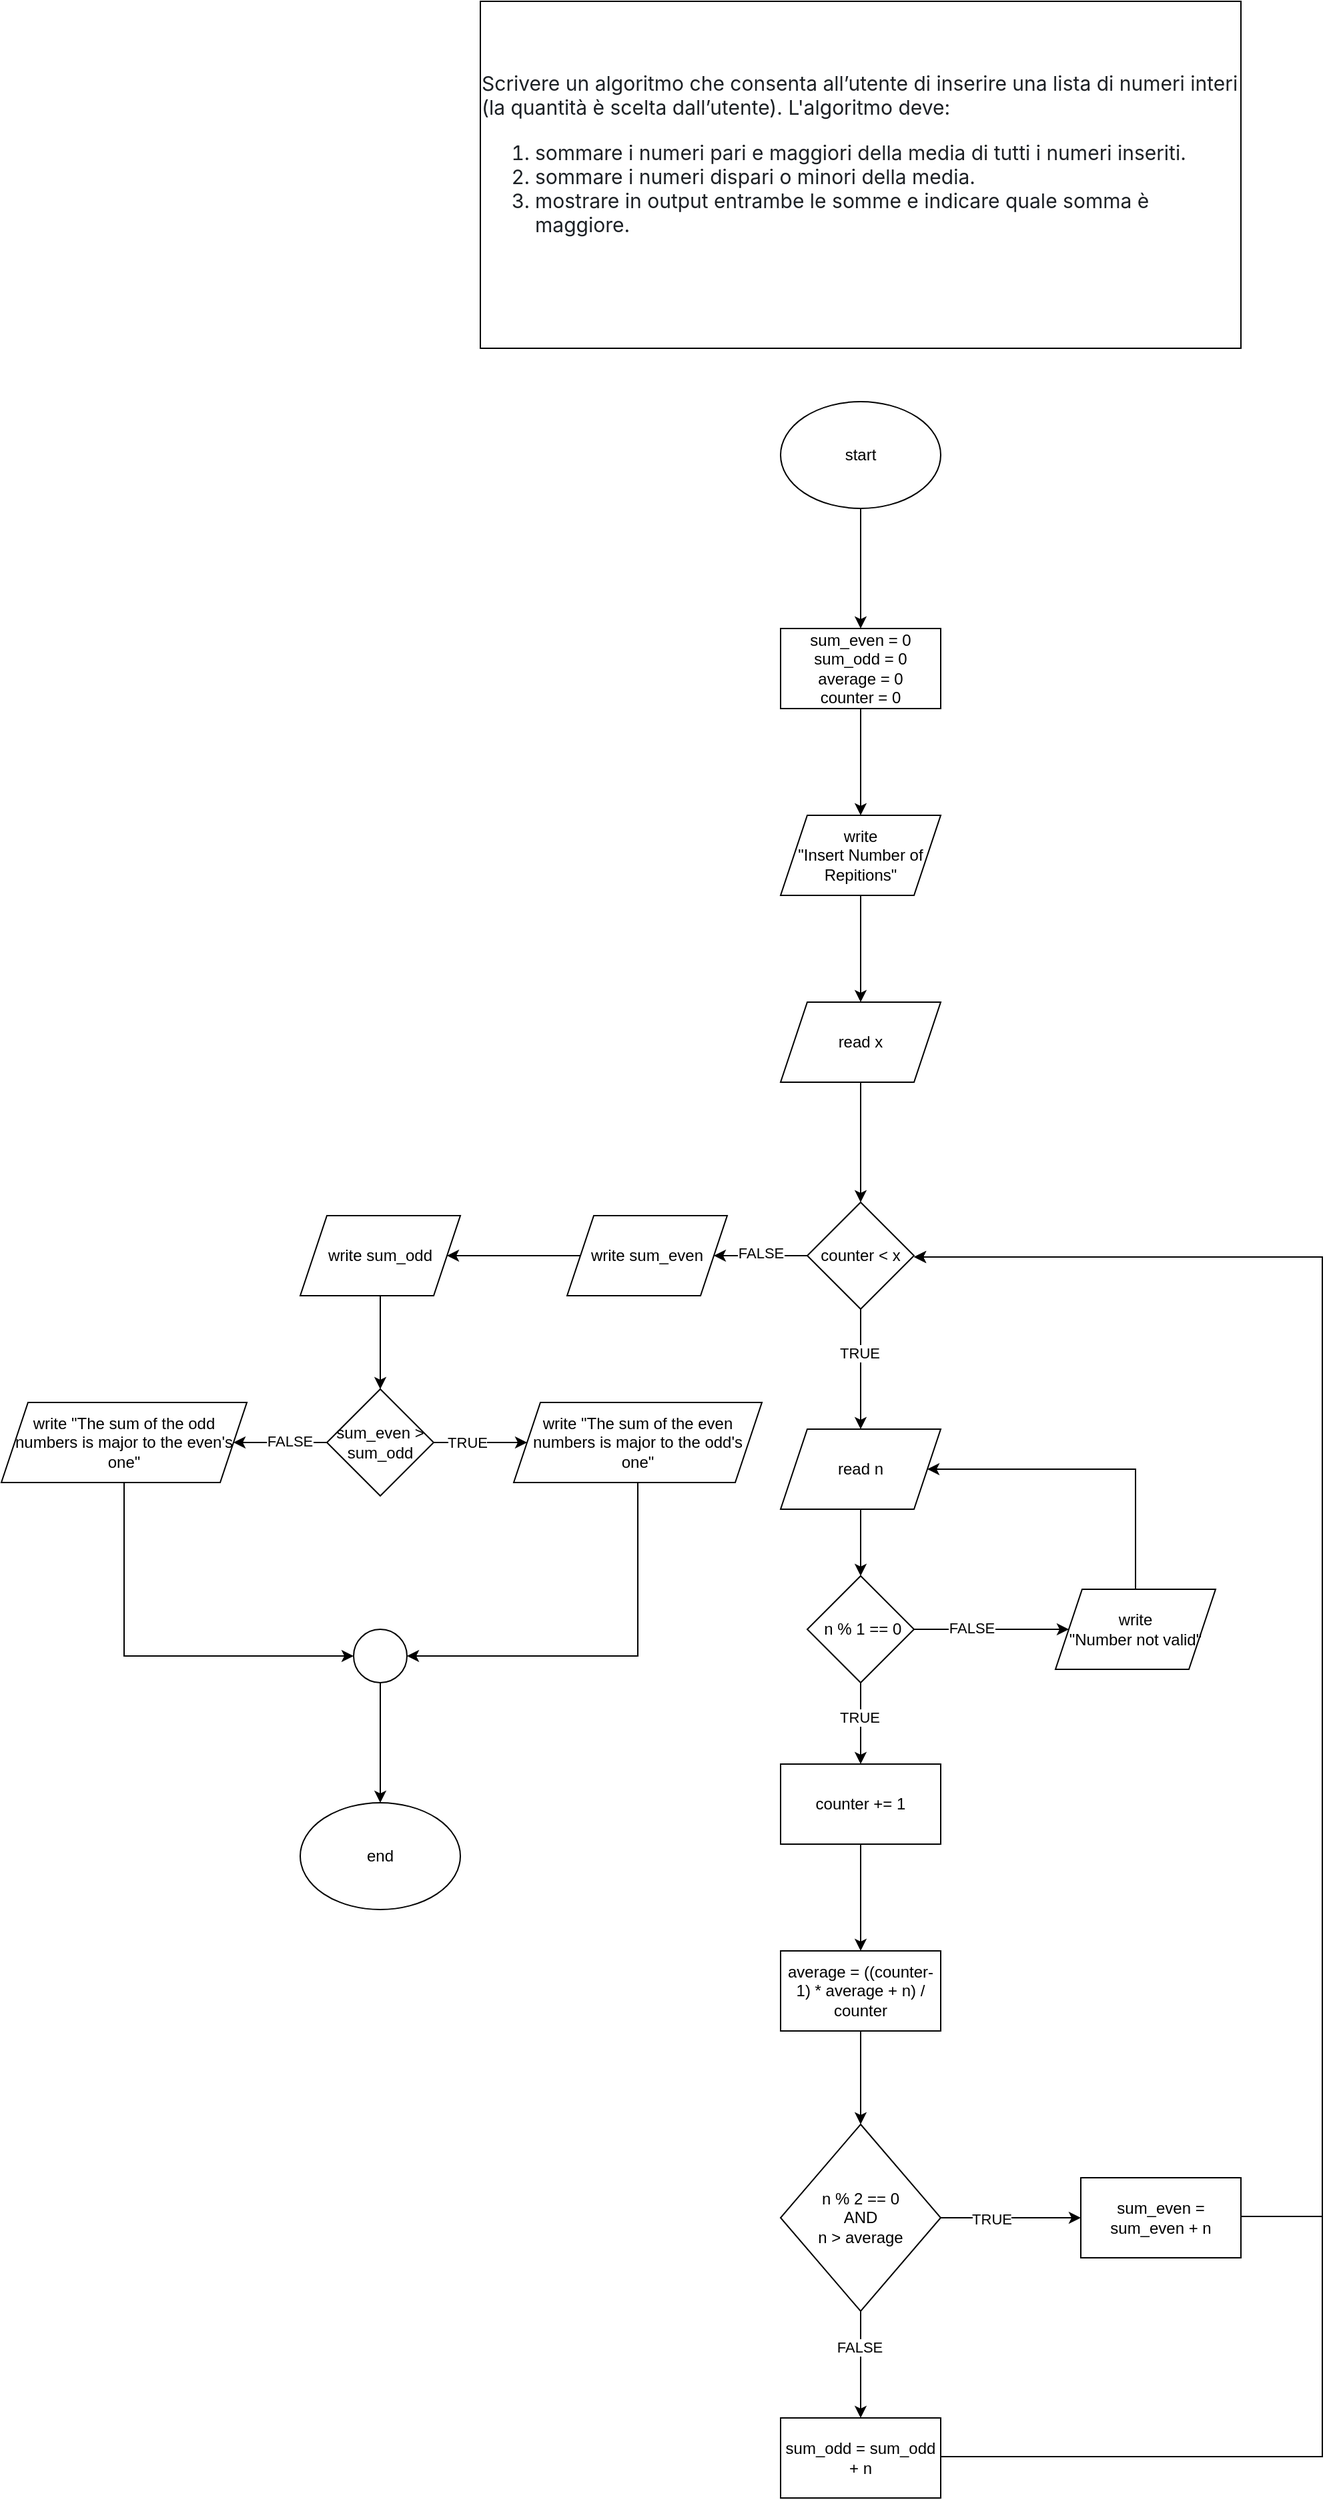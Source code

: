 <mxfile version="26.0.10">
  <diagram name="Pagina-1" id="tE8Bh2vrB83mvOTk65Qj">
    <mxGraphModel dx="2181" dy="600" grid="1" gridSize="10" guides="1" tooltips="1" connect="1" arrows="1" fold="1" page="1" pageScale="1" pageWidth="827" pageHeight="1169" math="0" shadow="0">
      <root>
        <mxCell id="0" />
        <mxCell id="1" parent="0" />
        <mxCell id="kOlza7kZKhELkAWkH2T2-1" value="&#xa;&lt;p style=&quot;box-sizing: border-box; margin-top: 0px; margin-bottom: 1rem; color: rgb(29, 33, 37); font-family: -apple-system, BlinkMacSystemFont, &amp;quot;Segoe UI&amp;quot;, Roboto, &amp;quot;Helvetica Neue&amp;quot;, Arial, &amp;quot;Noto Sans&amp;quot;, &amp;quot;Liberation Sans&amp;quot;, sans-serif, &amp;quot;Apple Color Emoji&amp;quot;, &amp;quot;Segoe UI Emoji&amp;quot;, &amp;quot;Segoe UI Symbol&amp;quot;, &amp;quot;Noto Color Emoji&amp;quot;; font-size: 15px; font-style: normal; font-variant-ligatures: normal; font-variant-caps: normal; font-weight: 400; letter-spacing: normal; orphans: 2; text-align: left; text-indent: 0px; text-transform: none; widows: 2; word-spacing: 0px; -webkit-text-stroke-width: 0px; white-space: normal; background-color: rgb(255, 255, 255); text-decoration-thickness: initial; text-decoration-style: initial; text-decoration-color: initial;&quot;&gt;Scrivere un algoritmo che consenta all’utente di inserire una lista di numeri interi (la quantità è scelta dall’utente). L&#39;algoritmo&amp;nbsp;deve:&lt;/p&gt;&lt;ol style=&quot;box-sizing: border-box; margin-top: 0px; margin-bottom: 1rem; color: rgb(29, 33, 37); font-family: -apple-system, BlinkMacSystemFont, &amp;quot;Segoe UI&amp;quot;, Roboto, &amp;quot;Helvetica Neue&amp;quot;, Arial, &amp;quot;Noto Sans&amp;quot;, &amp;quot;Liberation Sans&amp;quot;, sans-serif, &amp;quot;Apple Color Emoji&amp;quot;, &amp;quot;Segoe UI Emoji&amp;quot;, &amp;quot;Segoe UI Symbol&amp;quot;, &amp;quot;Noto Color Emoji&amp;quot;; font-size: 15px; font-style: normal; font-variant-ligatures: normal; font-variant-caps: normal; font-weight: 400; letter-spacing: normal; orphans: 2; text-align: left; text-indent: 0px; text-transform: none; widows: 2; word-spacing: 0px; -webkit-text-stroke-width: 0px; white-space: normal; background-color: rgb(255, 255, 255); text-decoration-thickness: initial; text-decoration-style: initial; text-decoration-color: initial;&quot;&gt;&lt;li style=&quot;box-sizing: border-box;&quot;&gt;sommare i numeri pari e maggiori della media di tutti i numeri inseriti.&lt;/li&gt;&lt;li style=&quot;box-sizing: border-box;&quot;&gt;sommare i numeri dispari o minori della media.&lt;/li&gt;&lt;li style=&quot;box-sizing: border-box;&quot;&gt;mostrare in output entrambe le somme e indicare quale somma è maggiore.&lt;/li&gt;&lt;/ol&gt;&#xa;&#xa;" style="rounded=0;whiteSpace=wrap;html=1;" parent="1" vertex="1">
          <mxGeometry x="129" y="20" width="570" height="260" as="geometry" />
        </mxCell>
        <mxCell id="kOlza7kZKhELkAWkH2T2-4" value="" style="edgeStyle=orthogonalEdgeStyle;rounded=0;orthogonalLoop=1;jettySize=auto;html=1;" parent="1" source="kOlza7kZKhELkAWkH2T2-2" target="kOlza7kZKhELkAWkH2T2-3" edge="1">
          <mxGeometry relative="1" as="geometry" />
        </mxCell>
        <mxCell id="kOlza7kZKhELkAWkH2T2-2" value="start" style="ellipse;whiteSpace=wrap;html=1;" parent="1" vertex="1">
          <mxGeometry x="354" y="320" width="120" height="80" as="geometry" />
        </mxCell>
        <mxCell id="bGgtAehp5YE7v3BhRU7K-2" value="" style="edgeStyle=orthogonalEdgeStyle;rounded=0;orthogonalLoop=1;jettySize=auto;html=1;" edge="1" parent="1" source="kOlza7kZKhELkAWkH2T2-3" target="bGgtAehp5YE7v3BhRU7K-1">
          <mxGeometry relative="1" as="geometry" />
        </mxCell>
        <mxCell id="kOlza7kZKhELkAWkH2T2-3" value="sum_even = 0&lt;div&gt;sum_odd = 0&lt;/div&gt;&lt;div&gt;average = 0&lt;/div&gt;&lt;div&gt;counter = 0&lt;/div&gt;" style="whiteSpace=wrap;html=1;" parent="1" vertex="1">
          <mxGeometry x="354" y="490" width="120" height="60" as="geometry" />
        </mxCell>
        <mxCell id="bGgtAehp5YE7v3BhRU7K-8" value="" style="edgeStyle=orthogonalEdgeStyle;rounded=0;orthogonalLoop=1;jettySize=auto;html=1;" edge="1" parent="1" source="kOlza7kZKhELkAWkH2T2-5" target="kOlza7kZKhELkAWkH2T2-7">
          <mxGeometry relative="1" as="geometry" />
        </mxCell>
        <mxCell id="kOlza7kZKhELkAWkH2T2-5" value="read x" style="shape=parallelogram;perimeter=parallelogramPerimeter;whiteSpace=wrap;html=1;fixedSize=1;" parent="1" vertex="1">
          <mxGeometry x="354" y="770" width="120" height="60" as="geometry" />
        </mxCell>
        <mxCell id="kOlza7kZKhELkAWkH2T2-12" value="" style="edgeStyle=orthogonalEdgeStyle;rounded=0;orthogonalLoop=1;jettySize=auto;html=1;" parent="1" source="kOlza7kZKhELkAWkH2T2-7" target="kOlza7kZKhELkAWkH2T2-11" edge="1">
          <mxGeometry relative="1" as="geometry" />
        </mxCell>
        <mxCell id="kOlza7kZKhELkAWkH2T2-31" value="TRUE" style="edgeLabel;html=1;align=center;verticalAlign=middle;resizable=0;points=[];" parent="kOlza7kZKhELkAWkH2T2-12" vertex="1" connectable="0">
          <mxGeometry x="-0.274" y="-1" relative="1" as="geometry">
            <mxPoint as="offset" />
          </mxGeometry>
        </mxCell>
        <mxCell id="kOlza7kZKhELkAWkH2T2-33" value="" style="edgeStyle=orthogonalEdgeStyle;rounded=0;orthogonalLoop=1;jettySize=auto;html=1;" parent="1" source="kOlza7kZKhELkAWkH2T2-7" target="kOlza7kZKhELkAWkH2T2-32" edge="1">
          <mxGeometry relative="1" as="geometry" />
        </mxCell>
        <mxCell id="kOlza7kZKhELkAWkH2T2-49" value="FALSE" style="edgeLabel;html=1;align=center;verticalAlign=middle;resizable=0;points=[];" parent="kOlza7kZKhELkAWkH2T2-33" vertex="1" connectable="0">
          <mxGeometry x="0.019" y="-2" relative="1" as="geometry">
            <mxPoint as="offset" />
          </mxGeometry>
        </mxCell>
        <mxCell id="kOlza7kZKhELkAWkH2T2-7" value="counter &amp;lt; x" style="rhombus;whiteSpace=wrap;html=1;" parent="1" vertex="1">
          <mxGeometry x="374" y="920" width="80" height="80" as="geometry" />
        </mxCell>
        <mxCell id="bGgtAehp5YE7v3BhRU7K-10" value="" style="edgeStyle=orthogonalEdgeStyle;rounded=0;orthogonalLoop=1;jettySize=auto;html=1;" edge="1" parent="1" source="kOlza7kZKhELkAWkH2T2-11" target="bGgtAehp5YE7v3BhRU7K-9">
          <mxGeometry relative="1" as="geometry" />
        </mxCell>
        <mxCell id="kOlza7kZKhELkAWkH2T2-11" value="read n" style="shape=parallelogram;perimeter=parallelogramPerimeter;whiteSpace=wrap;html=1;fixedSize=1;" parent="1" vertex="1">
          <mxGeometry x="354" y="1090" width="120" height="60" as="geometry" />
        </mxCell>
        <mxCell id="kOlza7kZKhELkAWkH2T2-18" value="" style="edgeStyle=orthogonalEdgeStyle;rounded=0;orthogonalLoop=1;jettySize=auto;html=1;" parent="1" source="kOlza7kZKhELkAWkH2T2-15" target="kOlza7kZKhELkAWkH2T2-17" edge="1">
          <mxGeometry relative="1" as="geometry" />
        </mxCell>
        <mxCell id="kOlza7kZKhELkAWkH2T2-15" value="counter += 1" style="whiteSpace=wrap;html=1;" parent="1" vertex="1">
          <mxGeometry x="354" y="1341" width="120" height="60" as="geometry" />
        </mxCell>
        <mxCell id="kOlza7kZKhELkAWkH2T2-20" value="" style="edgeStyle=orthogonalEdgeStyle;rounded=0;orthogonalLoop=1;jettySize=auto;html=1;" parent="1" source="kOlza7kZKhELkAWkH2T2-17" target="kOlza7kZKhELkAWkH2T2-19" edge="1">
          <mxGeometry relative="1" as="geometry" />
        </mxCell>
        <mxCell id="kOlza7kZKhELkAWkH2T2-17" value="average = ((counter-1) * average + n) / counter" style="whiteSpace=wrap;html=1;" parent="1" vertex="1">
          <mxGeometry x="354" y="1481" width="120" height="60" as="geometry" />
        </mxCell>
        <mxCell id="kOlza7kZKhELkAWkH2T2-24" value="" style="edgeStyle=orthogonalEdgeStyle;rounded=0;orthogonalLoop=1;jettySize=auto;html=1;" parent="1" source="kOlza7kZKhELkAWkH2T2-19" target="kOlza7kZKhELkAWkH2T2-23" edge="1">
          <mxGeometry relative="1" as="geometry" />
        </mxCell>
        <mxCell id="kOlza7kZKhELkAWkH2T2-29" value="TRUE" style="edgeLabel;html=1;align=center;verticalAlign=middle;resizable=0;points=[];" parent="kOlza7kZKhELkAWkH2T2-24" vertex="1" connectable="0">
          <mxGeometry x="-0.276" y="-1" relative="1" as="geometry">
            <mxPoint as="offset" />
          </mxGeometry>
        </mxCell>
        <mxCell id="kOlza7kZKhELkAWkH2T2-26" value="" style="edgeStyle=orthogonalEdgeStyle;rounded=0;orthogonalLoop=1;jettySize=auto;html=1;" parent="1" source="kOlza7kZKhELkAWkH2T2-19" target="kOlza7kZKhELkAWkH2T2-25" edge="1">
          <mxGeometry relative="1" as="geometry" />
        </mxCell>
        <mxCell id="kOlza7kZKhELkAWkH2T2-30" value="FALSE" style="edgeLabel;html=1;align=center;verticalAlign=middle;resizable=0;points=[];" parent="kOlza7kZKhELkAWkH2T2-26" vertex="1" connectable="0">
          <mxGeometry x="-0.333" y="-1" relative="1" as="geometry">
            <mxPoint as="offset" />
          </mxGeometry>
        </mxCell>
        <mxCell id="kOlza7kZKhELkAWkH2T2-19" value="n % 2 == 0&lt;div&gt;AND&lt;/div&gt;&lt;div&gt;n &amp;gt; average&lt;/div&gt;" style="rhombus;whiteSpace=wrap;html=1;" parent="1" vertex="1">
          <mxGeometry x="354" y="1611" width="120" height="140" as="geometry" />
        </mxCell>
        <mxCell id="kOlza7kZKhELkAWkH2T2-27" style="edgeStyle=orthogonalEdgeStyle;rounded=0;orthogonalLoop=1;jettySize=auto;html=1;exitX=1;exitY=0.5;exitDx=0;exitDy=0;entryX=1;entryY=0.5;entryDx=0;entryDy=0;" parent="1" source="kOlza7kZKhELkAWkH2T2-23" edge="1">
          <mxGeometry relative="1" as="geometry">
            <Array as="points">
              <mxPoint x="699" y="1680" />
              <mxPoint x="760" y="1680" />
              <mxPoint x="760" y="961" />
            </Array>
            <mxPoint x="454" y="961" as="targetPoint" />
          </mxGeometry>
        </mxCell>
        <mxCell id="kOlza7kZKhELkAWkH2T2-23" value="sum_even = sum_even + n" style="whiteSpace=wrap;html=1;" parent="1" vertex="1">
          <mxGeometry x="579" y="1651" width="120" height="60" as="geometry" />
        </mxCell>
        <mxCell id="kOlza7kZKhELkAWkH2T2-28" style="edgeStyle=orthogonalEdgeStyle;rounded=0;orthogonalLoop=1;jettySize=auto;html=1;exitX=1;exitY=0.5;exitDx=0;exitDy=0;entryX=1;entryY=0.5;entryDx=0;entryDy=0;" parent="1" source="kOlza7kZKhELkAWkH2T2-25" edge="1">
          <mxGeometry relative="1" as="geometry">
            <Array as="points">
              <mxPoint x="474" y="1860" />
              <mxPoint x="760" y="1860" />
              <mxPoint x="760" y="961" />
            </Array>
            <mxPoint x="454" y="961" as="targetPoint" />
          </mxGeometry>
        </mxCell>
        <mxCell id="kOlza7kZKhELkAWkH2T2-25" value="sum_odd = sum_odd + n" style="whiteSpace=wrap;html=1;" parent="1" vertex="1">
          <mxGeometry x="354" y="1831" width="120" height="60" as="geometry" />
        </mxCell>
        <mxCell id="kOlza7kZKhELkAWkH2T2-35" value="" style="edgeStyle=orthogonalEdgeStyle;rounded=0;orthogonalLoop=1;jettySize=auto;html=1;" parent="1" source="kOlza7kZKhELkAWkH2T2-32" target="kOlza7kZKhELkAWkH2T2-34" edge="1">
          <mxGeometry relative="1" as="geometry" />
        </mxCell>
        <mxCell id="kOlza7kZKhELkAWkH2T2-32" value="write sum_even" style="shape=parallelogram;perimeter=parallelogramPerimeter;whiteSpace=wrap;html=1;fixedSize=1;" parent="1" vertex="1">
          <mxGeometry x="194" y="930" width="120" height="60" as="geometry" />
        </mxCell>
        <mxCell id="kOlza7kZKhELkAWkH2T2-37" value="" style="edgeStyle=orthogonalEdgeStyle;rounded=0;orthogonalLoop=1;jettySize=auto;html=1;" parent="1" source="kOlza7kZKhELkAWkH2T2-34" target="kOlza7kZKhELkAWkH2T2-36" edge="1">
          <mxGeometry relative="1" as="geometry" />
        </mxCell>
        <mxCell id="kOlza7kZKhELkAWkH2T2-34" value="write sum_odd" style="shape=parallelogram;perimeter=parallelogramPerimeter;whiteSpace=wrap;html=1;fixedSize=1;" parent="1" vertex="1">
          <mxGeometry x="-6" y="930" width="120" height="60" as="geometry" />
        </mxCell>
        <mxCell id="kOlza7kZKhELkAWkH2T2-39" value="" style="edgeStyle=orthogonalEdgeStyle;rounded=0;orthogonalLoop=1;jettySize=auto;html=1;" parent="1" source="kOlza7kZKhELkAWkH2T2-36" target="kOlza7kZKhELkAWkH2T2-38" edge="1">
          <mxGeometry relative="1" as="geometry" />
        </mxCell>
        <mxCell id="kOlza7kZKhELkAWkH2T2-42" value="TRUE" style="edgeLabel;html=1;align=center;verticalAlign=middle;resizable=0;points=[];" parent="kOlza7kZKhELkAWkH2T2-39" vertex="1" connectable="0">
          <mxGeometry x="-0.295" relative="1" as="geometry">
            <mxPoint as="offset" />
          </mxGeometry>
        </mxCell>
        <mxCell id="kOlza7kZKhELkAWkH2T2-41" value="" style="edgeStyle=orthogonalEdgeStyle;rounded=0;orthogonalLoop=1;jettySize=auto;html=1;" parent="1" source="kOlza7kZKhELkAWkH2T2-36" target="kOlza7kZKhELkAWkH2T2-40" edge="1">
          <mxGeometry relative="1" as="geometry" />
        </mxCell>
        <mxCell id="kOlza7kZKhELkAWkH2T2-43" value="FALSE" style="edgeLabel;html=1;align=center;verticalAlign=middle;resizable=0;points=[];" parent="kOlza7kZKhELkAWkH2T2-41" vertex="1" connectable="0">
          <mxGeometry x="-0.2" y="-1" relative="1" as="geometry">
            <mxPoint as="offset" />
          </mxGeometry>
        </mxCell>
        <mxCell id="kOlza7kZKhELkAWkH2T2-36" value="sum_even &amp;gt; sum_odd" style="rhombus;whiteSpace=wrap;html=1;" parent="1" vertex="1">
          <mxGeometry x="14" y="1060" width="80" height="80" as="geometry" />
        </mxCell>
        <mxCell id="kOlza7kZKhELkAWkH2T2-45" style="edgeStyle=orthogonalEdgeStyle;rounded=0;orthogonalLoop=1;jettySize=auto;html=1;exitX=0.5;exitY=1;exitDx=0;exitDy=0;entryX=1;entryY=0.5;entryDx=0;entryDy=0;" parent="1" source="kOlza7kZKhELkAWkH2T2-38" target="kOlza7kZKhELkAWkH2T2-44" edge="1">
          <mxGeometry relative="1" as="geometry" />
        </mxCell>
        <mxCell id="kOlza7kZKhELkAWkH2T2-38" value="write &quot;The sum of the even numbers is major to the odd&#39;s one&quot;" style="shape=parallelogram;perimeter=parallelogramPerimeter;whiteSpace=wrap;html=1;fixedSize=1;" parent="1" vertex="1">
          <mxGeometry x="154" y="1070" width="186" height="60" as="geometry" />
        </mxCell>
        <mxCell id="kOlza7kZKhELkAWkH2T2-46" style="edgeStyle=orthogonalEdgeStyle;rounded=0;orthogonalLoop=1;jettySize=auto;html=1;exitX=0.5;exitY=1;exitDx=0;exitDy=0;entryX=0;entryY=0.5;entryDx=0;entryDy=0;" parent="1" source="kOlza7kZKhELkAWkH2T2-40" target="kOlza7kZKhELkAWkH2T2-44" edge="1">
          <mxGeometry relative="1" as="geometry" />
        </mxCell>
        <mxCell id="kOlza7kZKhELkAWkH2T2-40" value="write &quot;The sum of the odd numbers is major to the even&#39;s one&quot;" style="shape=parallelogram;perimeter=parallelogramPerimeter;whiteSpace=wrap;html=1;fixedSize=1;" parent="1" vertex="1">
          <mxGeometry x="-230" y="1070" width="184" height="60" as="geometry" />
        </mxCell>
        <mxCell id="kOlza7kZKhELkAWkH2T2-48" value="" style="edgeStyle=orthogonalEdgeStyle;rounded=0;orthogonalLoop=1;jettySize=auto;html=1;" parent="1" source="kOlza7kZKhELkAWkH2T2-44" target="kOlza7kZKhELkAWkH2T2-47" edge="1">
          <mxGeometry relative="1" as="geometry" />
        </mxCell>
        <mxCell id="kOlza7kZKhELkAWkH2T2-44" value="" style="ellipse;whiteSpace=wrap;html=1;aspect=fixed;" parent="1" vertex="1">
          <mxGeometry x="34" y="1240" width="40" height="40" as="geometry" />
        </mxCell>
        <mxCell id="kOlza7kZKhELkAWkH2T2-47" value="end" style="ellipse;whiteSpace=wrap;html=1;" parent="1" vertex="1">
          <mxGeometry x="-6" y="1370" width="120" height="80" as="geometry" />
        </mxCell>
        <mxCell id="bGgtAehp5YE7v3BhRU7K-6" value="" style="edgeStyle=orthogonalEdgeStyle;rounded=0;orthogonalLoop=1;jettySize=auto;html=1;" edge="1" parent="1" source="bGgtAehp5YE7v3BhRU7K-1" target="kOlza7kZKhELkAWkH2T2-5">
          <mxGeometry relative="1" as="geometry" />
        </mxCell>
        <mxCell id="bGgtAehp5YE7v3BhRU7K-1" value="write&lt;div&gt;&quot;Insert Number of Repitions&quot;&lt;/div&gt;" style="shape=parallelogram;perimeter=parallelogramPerimeter;whiteSpace=wrap;html=1;fixedSize=1;" vertex="1" parent="1">
          <mxGeometry x="354" y="630" width="120" height="60" as="geometry" />
        </mxCell>
        <mxCell id="bGgtAehp5YE7v3BhRU7K-11" value="" style="edgeStyle=orthogonalEdgeStyle;rounded=0;orthogonalLoop=1;jettySize=auto;html=1;" edge="1" parent="1" source="bGgtAehp5YE7v3BhRU7K-9" target="kOlza7kZKhELkAWkH2T2-15">
          <mxGeometry relative="1" as="geometry" />
        </mxCell>
        <mxCell id="bGgtAehp5YE7v3BhRU7K-17" value="TRUE" style="edgeLabel;html=1;align=center;verticalAlign=middle;resizable=0;points=[];" vertex="1" connectable="0" parent="bGgtAehp5YE7v3BhRU7K-11">
          <mxGeometry x="-0.147" y="-1" relative="1" as="geometry">
            <mxPoint as="offset" />
          </mxGeometry>
        </mxCell>
        <mxCell id="bGgtAehp5YE7v3BhRU7K-15" value="" style="edgeStyle=orthogonalEdgeStyle;rounded=0;orthogonalLoop=1;jettySize=auto;html=1;" edge="1" parent="1" source="bGgtAehp5YE7v3BhRU7K-9" target="bGgtAehp5YE7v3BhRU7K-14">
          <mxGeometry relative="1" as="geometry" />
        </mxCell>
        <mxCell id="bGgtAehp5YE7v3BhRU7K-18" value="FALSE" style="edgeLabel;html=1;align=center;verticalAlign=middle;resizable=0;points=[];" vertex="1" connectable="0" parent="bGgtAehp5YE7v3BhRU7K-15">
          <mxGeometry x="-0.259" y="1" relative="1" as="geometry">
            <mxPoint as="offset" />
          </mxGeometry>
        </mxCell>
        <mxCell id="bGgtAehp5YE7v3BhRU7K-9" value="&amp;nbsp;n % 1 == 0" style="rhombus;whiteSpace=wrap;html=1;" vertex="1" parent="1">
          <mxGeometry x="374" y="1200" width="80" height="80" as="geometry" />
        </mxCell>
        <mxCell id="bGgtAehp5YE7v3BhRU7K-16" style="edgeStyle=orthogonalEdgeStyle;rounded=0;orthogonalLoop=1;jettySize=auto;html=1;exitX=0.5;exitY=0;exitDx=0;exitDy=0;entryX=1;entryY=0.5;entryDx=0;entryDy=0;" edge="1" parent="1" source="bGgtAehp5YE7v3BhRU7K-14" target="kOlza7kZKhELkAWkH2T2-11">
          <mxGeometry relative="1" as="geometry">
            <Array as="points">
              <mxPoint x="620" y="1120" />
            </Array>
          </mxGeometry>
        </mxCell>
        <mxCell id="bGgtAehp5YE7v3BhRU7K-14" value="write&lt;div&gt;&quot;Number not valid&quot;&lt;/div&gt;" style="shape=parallelogram;perimeter=parallelogramPerimeter;whiteSpace=wrap;html=1;fixedSize=1;" vertex="1" parent="1">
          <mxGeometry x="560" y="1210" width="120" height="60" as="geometry" />
        </mxCell>
      </root>
    </mxGraphModel>
  </diagram>
</mxfile>
